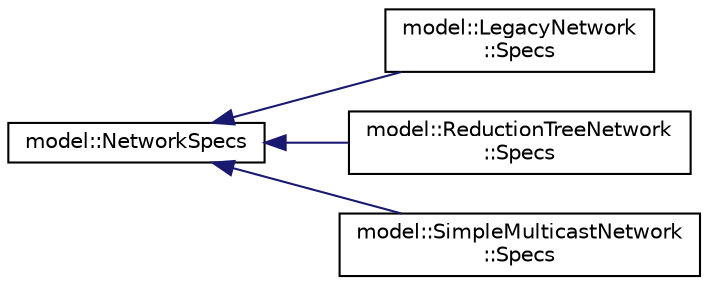 digraph "Graphical Class Hierarchy"
{
 // LATEX_PDF_SIZE
  edge [fontname="Helvetica",fontsize="10",labelfontname="Helvetica",labelfontsize="10"];
  node [fontname="Helvetica",fontsize="10",shape=record];
  rankdir="LR";
  Node0 [label="model::NetworkSpecs",height=0.2,width=0.4,color="black", fillcolor="white", style="filled",URL="$structmodel_1_1NetworkSpecs.html",tooltip=" "];
  Node0 -> Node1 [dir="back",color="midnightblue",fontsize="10",style="solid",fontname="Helvetica"];
  Node1 [label="model::LegacyNetwork\l::Specs",height=0.2,width=0.4,color="black", fillcolor="white", style="filled",URL="$structmodel_1_1LegacyNetwork_1_1Specs.html",tooltip=" "];
  Node0 -> Node2 [dir="back",color="midnightblue",fontsize="10",style="solid",fontname="Helvetica"];
  Node2 [label="model::ReductionTreeNetwork\l::Specs",height=0.2,width=0.4,color="black", fillcolor="white", style="filled",URL="$structmodel_1_1ReductionTreeNetwork_1_1Specs.html",tooltip=" "];
  Node0 -> Node3 [dir="back",color="midnightblue",fontsize="10",style="solid",fontname="Helvetica"];
  Node3 [label="model::SimpleMulticastNetwork\l::Specs",height=0.2,width=0.4,color="black", fillcolor="white", style="filled",URL="$structmodel_1_1SimpleMulticastNetwork_1_1Specs.html",tooltip=" "];
}
